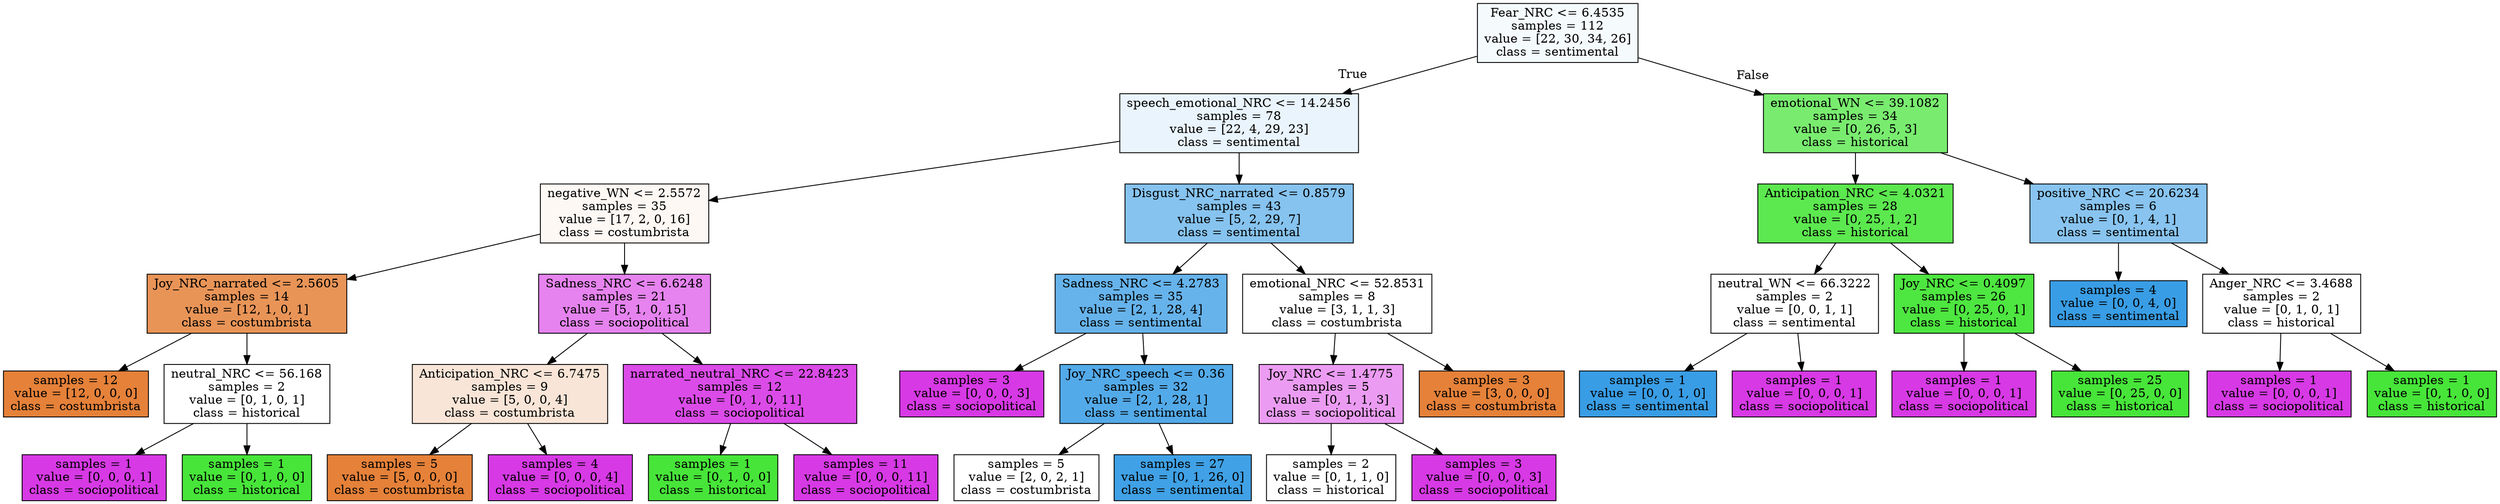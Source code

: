 digraph Tree {
node [shape=box, style="filled", color="black"] ;
0 [label="Fear_NRC <= 6.4535\nsamples = 112\nvalue = [22, 30, 34, 26]\nclass = sentimental", fillcolor="#399de50c"] ;
1 [label="speech_emotional_NRC <= 14.2456\nsamples = 78\nvalue = [22, 4, 29, 23]\nclass = sentimental", fillcolor="#399de51c"] ;
0 -> 1 [labeldistance=2.5, labelangle=45, headlabel="True"] ;
2 [label="negative_WN <= 2.5572\nsamples = 35\nvalue = [17, 2, 0, 16]\nclass = costumbrista", fillcolor="#e581390d"] ;
1 -> 2 ;
3 [label="Joy_NRC_narrated <= 2.5605\nsamples = 14\nvalue = [12, 1, 0, 1]\nclass = costumbrista", fillcolor="#e58139d8"] ;
2 -> 3 ;
4 [label="samples = 12\nvalue = [12, 0, 0, 0]\nclass = costumbrista", fillcolor="#e58139ff"] ;
3 -> 4 ;
5 [label="neutral_NRC <= 56.168\nsamples = 2\nvalue = [0, 1, 0, 1]\nclass = historical", fillcolor="#47e53900"] ;
3 -> 5 ;
6 [label="samples = 1\nvalue = [0, 0, 0, 1]\nclass = sociopolitical", fillcolor="#d739e5ff"] ;
5 -> 6 ;
7 [label="samples = 1\nvalue = [0, 1, 0, 0]\nclass = historical", fillcolor="#47e539ff"] ;
5 -> 7 ;
8 [label="Sadness_NRC <= 6.6248\nsamples = 21\nvalue = [5, 1, 0, 15]\nclass = sociopolitical", fillcolor="#d739e59f"] ;
2 -> 8 ;
9 [label="Anticipation_NRC <= 6.7475\nsamples = 9\nvalue = [5, 0, 0, 4]\nclass = costumbrista", fillcolor="#e5813933"] ;
8 -> 9 ;
10 [label="samples = 5\nvalue = [5, 0, 0, 0]\nclass = costumbrista", fillcolor="#e58139ff"] ;
9 -> 10 ;
11 [label="samples = 4\nvalue = [0, 0, 0, 4]\nclass = sociopolitical", fillcolor="#d739e5ff"] ;
9 -> 11 ;
12 [label="narrated_neutral_NRC <= 22.8423\nsamples = 12\nvalue = [0, 1, 0, 11]\nclass = sociopolitical", fillcolor="#d739e5e8"] ;
8 -> 12 ;
13 [label="samples = 1\nvalue = [0, 1, 0, 0]\nclass = historical", fillcolor="#47e539ff"] ;
12 -> 13 ;
14 [label="samples = 11\nvalue = [0, 0, 0, 11]\nclass = sociopolitical", fillcolor="#d739e5ff"] ;
12 -> 14 ;
15 [label="Disgust_NRC_narrated <= 0.8579\nsamples = 43\nvalue = [5, 2, 29, 7]\nclass = sentimental", fillcolor="#399de59c"] ;
1 -> 15 ;
16 [label="Sadness_NRC <= 4.2783\nsamples = 35\nvalue = [2, 1, 28, 4]\nclass = sentimental", fillcolor="#399de5c5"] ;
15 -> 16 ;
17 [label="samples = 3\nvalue = [0, 0, 0, 3]\nclass = sociopolitical", fillcolor="#d739e5ff"] ;
16 -> 17 ;
18 [label="Joy_NRC_speech <= 0.36\nsamples = 32\nvalue = [2, 1, 28, 1]\nclass = sentimental", fillcolor="#399de5dd"] ;
16 -> 18 ;
19 [label="samples = 5\nvalue = [2, 0, 2, 1]\nclass = costumbrista", fillcolor="#e5813900"] ;
18 -> 19 ;
20 [label="samples = 27\nvalue = [0, 1, 26, 0]\nclass = sentimental", fillcolor="#399de5f5"] ;
18 -> 20 ;
21 [label="emotional_NRC <= 52.8531\nsamples = 8\nvalue = [3, 1, 1, 3]\nclass = costumbrista", fillcolor="#e5813900"] ;
15 -> 21 ;
22 [label="Joy_NRC <= 1.4775\nsamples = 5\nvalue = [0, 1, 1, 3]\nclass = sociopolitical", fillcolor="#d739e57f"] ;
21 -> 22 ;
23 [label="samples = 2\nvalue = [0, 1, 1, 0]\nclass = historical", fillcolor="#47e53900"] ;
22 -> 23 ;
24 [label="samples = 3\nvalue = [0, 0, 0, 3]\nclass = sociopolitical", fillcolor="#d739e5ff"] ;
22 -> 24 ;
25 [label="samples = 3\nvalue = [3, 0, 0, 0]\nclass = costumbrista", fillcolor="#e58139ff"] ;
21 -> 25 ;
26 [label="emotional_WN <= 39.1082\nsamples = 34\nvalue = [0, 26, 5, 3]\nclass = historical", fillcolor="#47e539b9"] ;
0 -> 26 [labeldistance=2.5, labelangle=-45, headlabel="False"] ;
27 [label="Anticipation_NRC <= 4.0321\nsamples = 28\nvalue = [0, 25, 1, 2]\nclass = historical", fillcolor="#47e539e2"] ;
26 -> 27 ;
28 [label="neutral_WN <= 66.3222\nsamples = 2\nvalue = [0, 0, 1, 1]\nclass = sentimental", fillcolor="#399de500"] ;
27 -> 28 ;
29 [label="samples = 1\nvalue = [0, 0, 1, 0]\nclass = sentimental", fillcolor="#399de5ff"] ;
28 -> 29 ;
30 [label="samples = 1\nvalue = [0, 0, 0, 1]\nclass = sociopolitical", fillcolor="#d739e5ff"] ;
28 -> 30 ;
31 [label="Joy_NRC <= 0.4097\nsamples = 26\nvalue = [0, 25, 0, 1]\nclass = historical", fillcolor="#47e539f5"] ;
27 -> 31 ;
32 [label="samples = 1\nvalue = [0, 0, 0, 1]\nclass = sociopolitical", fillcolor="#d739e5ff"] ;
31 -> 32 ;
33 [label="samples = 25\nvalue = [0, 25, 0, 0]\nclass = historical", fillcolor="#47e539ff"] ;
31 -> 33 ;
34 [label="positive_NRC <= 20.6234\nsamples = 6\nvalue = [0, 1, 4, 1]\nclass = sentimental", fillcolor="#399de599"] ;
26 -> 34 ;
35 [label="samples = 4\nvalue = [0, 0, 4, 0]\nclass = sentimental", fillcolor="#399de5ff"] ;
34 -> 35 ;
36 [label="Anger_NRC <= 3.4688\nsamples = 2\nvalue = [0, 1, 0, 1]\nclass = historical", fillcolor="#47e53900"] ;
34 -> 36 ;
37 [label="samples = 1\nvalue = [0, 0, 0, 1]\nclass = sociopolitical", fillcolor="#d739e5ff"] ;
36 -> 37 ;
38 [label="samples = 1\nvalue = [0, 1, 0, 0]\nclass = historical", fillcolor="#47e539ff"] ;
36 -> 38 ;
}